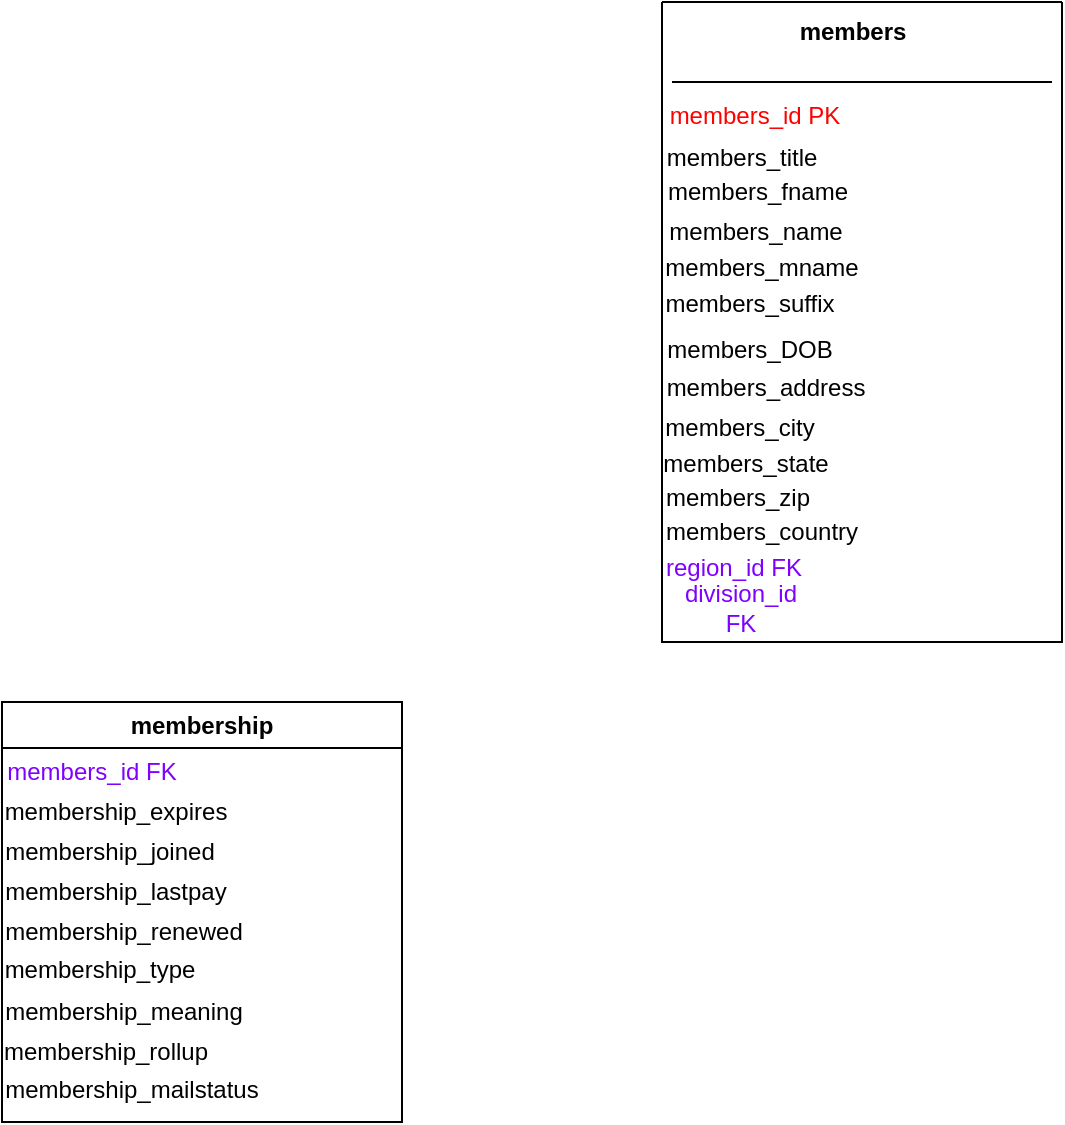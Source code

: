 <mxfile version="26.0.10">
  <diagram name="Page-1" id="brh3cflEjhPxXMnf6fBR">
    <mxGraphModel dx="724" dy="1466" grid="1" gridSize="10" guides="1" tooltips="1" connect="1" arrows="1" fold="1" page="1" pageScale="1" pageWidth="850" pageHeight="1100" math="0" shadow="0">
      <root>
        <mxCell id="0" />
        <mxCell id="1" parent="0" />
        <mxCell id="EPe0qUNadaAKurA8GOma-1" value="" style="swimlane;startSize=0;" vertex="1" parent="1">
          <mxGeometry x="360" y="-520" width="200" height="320" as="geometry" />
        </mxCell>
        <mxCell id="EPe0qUNadaAKurA8GOma-5" value="&lt;b&gt;members&lt;/b&gt;" style="text;html=1;align=center;verticalAlign=middle;resizable=0;points=[];autosize=1;strokeColor=none;fillColor=none;" vertex="1" parent="EPe0qUNadaAKurA8GOma-1">
          <mxGeometry x="55" width="80" height="30" as="geometry" />
        </mxCell>
        <mxCell id="EPe0qUNadaAKurA8GOma-6" value="&lt;span style=&quot;color: rgb(255, 0, 0);&quot;&gt;members_id PK&lt;/span&gt;" style="text;html=1;align=center;verticalAlign=middle;whiteSpace=wrap;rounded=0;" vertex="1" parent="EPe0qUNadaAKurA8GOma-1">
          <mxGeometry x="-11" y="42" width="115" height="30" as="geometry" />
        </mxCell>
        <mxCell id="EPe0qUNadaAKurA8GOma-7" value="&lt;br&gt;members_title" style="text;html=1;align=center;verticalAlign=middle;whiteSpace=wrap;rounded=0;" vertex="1" parent="EPe0qUNadaAKurA8GOma-1">
          <mxGeometry x="10" y="55" width="60" height="30" as="geometry" />
        </mxCell>
        <mxCell id="EPe0qUNadaAKurA8GOma-8" value="&lt;br&gt;members_fname&lt;div&gt;&lt;br/&gt;&lt;/div&gt;" style="text;html=1;align=center;verticalAlign=middle;whiteSpace=wrap;rounded=0;" vertex="1" parent="EPe0qUNadaAKurA8GOma-1">
          <mxGeometry x="17.5" y="80" width="60" height="30" as="geometry" />
        </mxCell>
        <mxCell id="EPe0qUNadaAKurA8GOma-9" value="&lt;br&gt;members_name" style="text;html=1;align=center;verticalAlign=middle;whiteSpace=wrap;rounded=0;" vertex="1" parent="EPe0qUNadaAKurA8GOma-1">
          <mxGeometry x="16.5" y="92" width="60" height="30" as="geometry" />
        </mxCell>
        <mxCell id="EPe0qUNadaAKurA8GOma-10" value="&lt;br&gt;members_mname" style="text;html=1;align=center;verticalAlign=middle;whiteSpace=wrap;rounded=0;" vertex="1" parent="EPe0qUNadaAKurA8GOma-1">
          <mxGeometry x="20" y="110" width="60" height="30" as="geometry" />
        </mxCell>
        <mxCell id="EPe0qUNadaAKurA8GOma-11" value="" style="endArrow=none;html=1;rounded=0;" edge="1" parent="EPe0qUNadaAKurA8GOma-1">
          <mxGeometry width="50" height="50" relative="1" as="geometry">
            <mxPoint x="5" y="40" as="sourcePoint" />
            <mxPoint x="195" y="40" as="targetPoint" />
          </mxGeometry>
        </mxCell>
        <mxCell id="EPe0qUNadaAKurA8GOma-12" value="&lt;br&gt;members_suffix&lt;div&gt;&lt;br/&gt;&lt;/div&gt;" style="text;html=1;align=center;verticalAlign=middle;whiteSpace=wrap;rounded=0;" vertex="1" parent="EPe0qUNadaAKurA8GOma-1">
          <mxGeometry x="13.5" y="136" width="60" height="30" as="geometry" />
        </mxCell>
        <mxCell id="EPe0qUNadaAKurA8GOma-13" value="members_DOB" style="text;html=1;align=center;verticalAlign=middle;whiteSpace=wrap;rounded=0;" vertex="1" parent="EPe0qUNadaAKurA8GOma-1">
          <mxGeometry x="13.5" y="159" width="60" height="30" as="geometry" />
        </mxCell>
        <mxCell id="EPe0qUNadaAKurA8GOma-14" value="members_address" style="text;html=1;align=center;verticalAlign=middle;whiteSpace=wrap;rounded=0;" vertex="1" parent="EPe0qUNadaAKurA8GOma-1">
          <mxGeometry x="22" y="178" width="60" height="30" as="geometry" />
        </mxCell>
        <mxCell id="EPe0qUNadaAKurA8GOma-15" value="members_city" style="text;html=1;align=center;verticalAlign=middle;whiteSpace=wrap;rounded=0;" vertex="1" parent="EPe0qUNadaAKurA8GOma-1">
          <mxGeometry x="9" y="198" width="60" height="30" as="geometry" />
        </mxCell>
        <mxCell id="EPe0qUNadaAKurA8GOma-16" value="members_state" style="text;html=1;align=center;verticalAlign=middle;whiteSpace=wrap;rounded=0;" vertex="1" parent="EPe0qUNadaAKurA8GOma-1">
          <mxGeometry x="11.5" y="216" width="60" height="30" as="geometry" />
        </mxCell>
        <mxCell id="EPe0qUNadaAKurA8GOma-17" value="members_zip" style="text;html=1;align=center;verticalAlign=middle;whiteSpace=wrap;rounded=0;" vertex="1" parent="EPe0qUNadaAKurA8GOma-1">
          <mxGeometry x="8" y="233" width="60" height="30" as="geometry" />
        </mxCell>
        <mxCell id="EPe0qUNadaAKurA8GOma-18" value="members_country" style="text;html=1;align=center;verticalAlign=middle;whiteSpace=wrap;rounded=0;" vertex="1" parent="EPe0qUNadaAKurA8GOma-1">
          <mxGeometry x="20" y="250" width="60" height="30" as="geometry" />
        </mxCell>
        <mxCell id="EPe0qUNadaAKurA8GOma-19" value="&lt;span style=&quot;color: light-dark(rgb(128, 0, 255), rgb(237, 237, 237));&quot;&gt;region_id FK&lt;/span&gt;" style="text;html=1;align=center;verticalAlign=middle;whiteSpace=wrap;rounded=0;" vertex="1" parent="EPe0qUNadaAKurA8GOma-1">
          <mxGeometry x="-4" y="268" width="80" height="30" as="geometry" />
        </mxCell>
        <mxCell id="EPe0qUNadaAKurA8GOma-20" value="&lt;span style=&quot;color: light-dark(rgb(128, 0, 255), rgb(237, 237, 237));&quot;&gt;division_id FK&lt;/span&gt;" style="text;html=1;align=center;verticalAlign=middle;whiteSpace=wrap;rounded=0;" vertex="1" parent="EPe0qUNadaAKurA8GOma-1">
          <mxGeometry x="2" y="288" width="75" height="30" as="geometry" />
        </mxCell>
        <mxCell id="EPe0qUNadaAKurA8GOma-21" value="membership" style="swimlane;whiteSpace=wrap;html=1;" vertex="1" parent="1">
          <mxGeometry x="30" y="-170" width="200" height="210" as="geometry" />
        </mxCell>
        <mxCell id="EPe0qUNadaAKurA8GOma-22" value="&lt;span style=&quot;color: light-dark(rgb(128, 0, 255), rgb(237, 237, 237));&quot;&gt;members_id FK&lt;/span&gt;" style="text;html=1;align=center;verticalAlign=middle;whiteSpace=wrap;rounded=0;" vertex="1" parent="EPe0qUNadaAKurA8GOma-21">
          <mxGeometry y="20" width="90" height="30" as="geometry" />
        </mxCell>
        <mxCell id="EPe0qUNadaAKurA8GOma-23" value="membership_expires" style="text;html=1;align=center;verticalAlign=middle;whiteSpace=wrap;rounded=0;" vertex="1" parent="EPe0qUNadaAKurA8GOma-21">
          <mxGeometry x="27" y="40" width="60" height="30" as="geometry" />
        </mxCell>
        <mxCell id="EPe0qUNadaAKurA8GOma-24" value="membership_joined" style="text;html=1;align=center;verticalAlign=middle;whiteSpace=wrap;rounded=0;" vertex="1" parent="EPe0qUNadaAKurA8GOma-21">
          <mxGeometry x="24" y="60" width="60" height="30" as="geometry" />
        </mxCell>
        <mxCell id="EPe0qUNadaAKurA8GOma-25" value="membership_lastpay" style="text;html=1;align=center;verticalAlign=middle;whiteSpace=wrap;rounded=0;" vertex="1" parent="EPe0qUNadaAKurA8GOma-21">
          <mxGeometry x="27" y="80" width="60" height="30" as="geometry" />
        </mxCell>
        <mxCell id="EPe0qUNadaAKurA8GOma-26" value="membership_renewed" style="text;html=1;align=center;verticalAlign=middle;whiteSpace=wrap;rounded=0;" vertex="1" parent="EPe0qUNadaAKurA8GOma-21">
          <mxGeometry x="31" y="100" width="60" height="30" as="geometry" />
        </mxCell>
        <mxCell id="EPe0qUNadaAKurA8GOma-28" value="membership_type" style="text;html=1;align=center;verticalAlign=middle;whiteSpace=wrap;rounded=0;" vertex="1" parent="EPe0qUNadaAKurA8GOma-21">
          <mxGeometry x="19" y="119" width="60" height="30" as="geometry" />
        </mxCell>
        <mxCell id="EPe0qUNadaAKurA8GOma-29" value="membership_meaning" style="text;html=1;align=center;verticalAlign=middle;whiteSpace=wrap;rounded=0;" vertex="1" parent="EPe0qUNadaAKurA8GOma-21">
          <mxGeometry x="31" y="140" width="60" height="30" as="geometry" />
        </mxCell>
        <mxCell id="EPe0qUNadaAKurA8GOma-30" value="membership_rollup" style="text;html=1;align=center;verticalAlign=middle;whiteSpace=wrap;rounded=0;" vertex="1" parent="EPe0qUNadaAKurA8GOma-21">
          <mxGeometry x="22" y="160" width="60" height="30" as="geometry" />
        </mxCell>
        <mxCell id="EPe0qUNadaAKurA8GOma-32" value="membership_mailstatus" style="text;html=1;align=center;verticalAlign=middle;whiteSpace=wrap;rounded=0;" vertex="1" parent="EPe0qUNadaAKurA8GOma-21">
          <mxGeometry x="35" y="179" width="60" height="30" as="geometry" />
        </mxCell>
      </root>
    </mxGraphModel>
  </diagram>
</mxfile>
